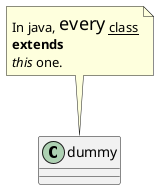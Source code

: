 {
  "sha1": "77x8nsvluxzwcns7nco2xsvhnu3soxz",
  "insertion": {
    "when": "2024-05-30T20:48:21.138Z",
    "user": "plantuml@gmail.com"
  }
}
@startuml
class dummy
   note top of dummy
     In java, <size:18>every</size> <u>class</u>
     <b>extends</b>
     <i>this</i> one.
   end note
@enduml 
